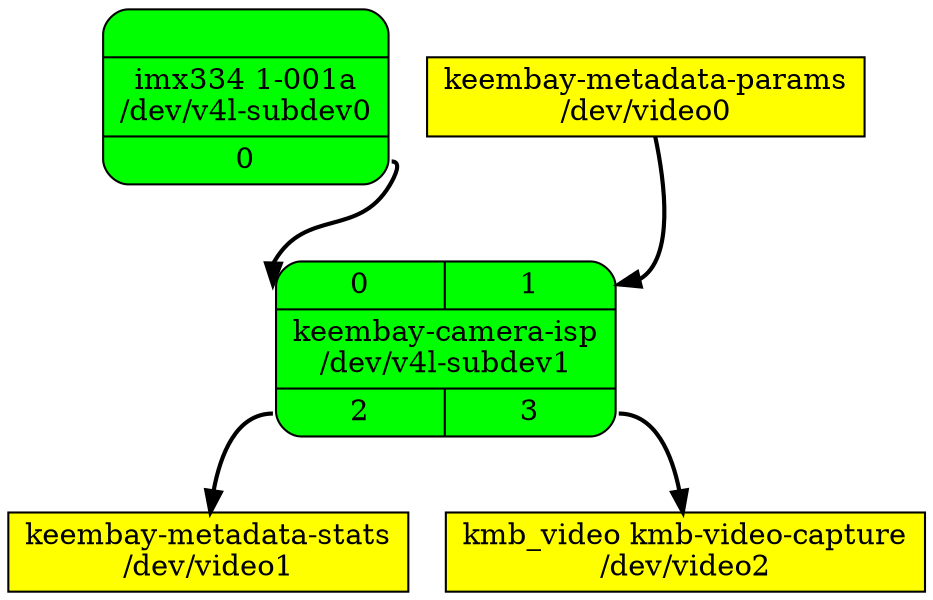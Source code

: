 digraph board {
	rankdir=TB
	n00000001 [label="{{} | imx334 1-001a\n/dev/v4l-subdev0 | {<port0> 0}}", shape=Mrecord, style=filled, fillcolor=green]
	n00000001:port0 -> n00000003:port0 [style=bold]
	n00000003 [label="{{<port0> 0 | <port1> 1} | keembay-camera-isp\n/dev/v4l-subdev1 | {<port2> 2 | <port3> 3}}", shape=Mrecord, style=filled, fillcolor=green]
	n00000003:port2 -> n0000000e [style=bold]
	n00000003:port3 -> n00000014 [style=bold]
	n00000008 [label="keembay-metadata-params\n/dev/video0", shape=box, style=filled, fillcolor=yellow]
	n00000008 -> n00000003:port1 [style=bold]
	n0000000e [label="keembay-metadata-stats\n/dev/video1", shape=box, style=filled, fillcolor=yellow]
	n00000014 [label="kmb_video kmb-video-capture\n/dev/video2", shape=box, style=filled, fillcolor=yellow]
}
